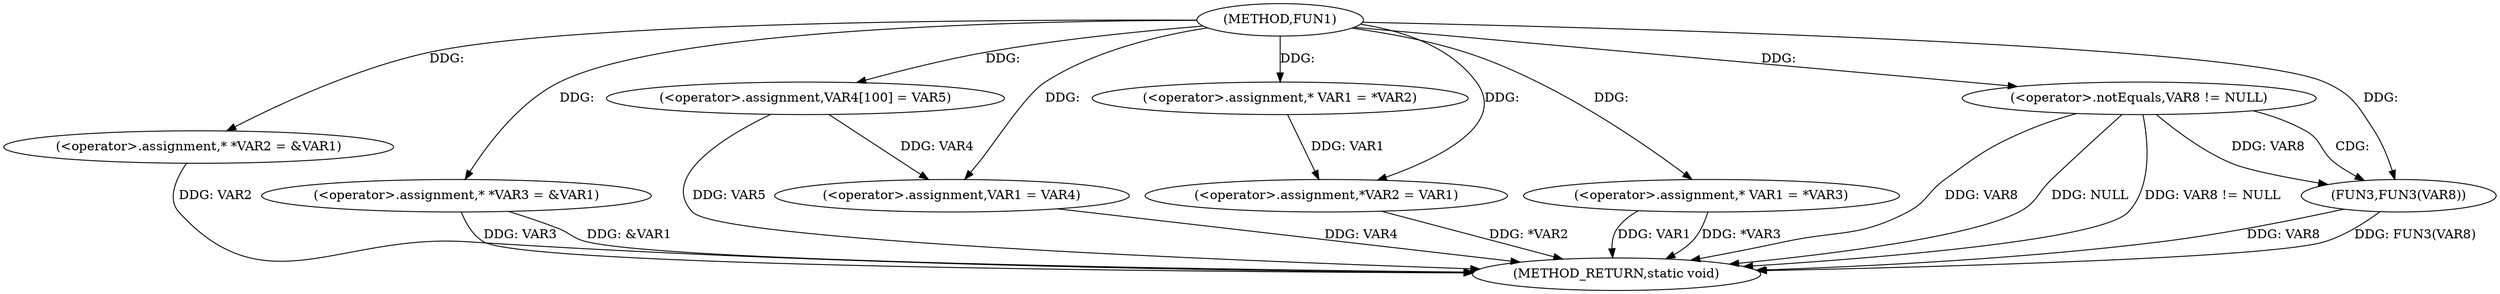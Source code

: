 digraph FUN1 {  
"1000100" [label = "(METHOD,FUN1)" ]
"1000145" [label = "(METHOD_RETURN,static void)" ]
"1000104" [label = "(<operator>.assignment,* *VAR2 = &VAR1)" ]
"1000109" [label = "(<operator>.assignment,* *VAR3 = &VAR1)" ]
"1000114" [label = "(<operator>.assignment,VAR4[100] = VAR5)" ]
"1000117" [label = "(<operator>.assignment,VAR1 = VAR4)" ]
"1000122" [label = "(<operator>.assignment,* VAR1 = *VAR2)" ]
"1000126" [label = "(<operator>.assignment,*VAR2 = VAR1)" ]
"1000132" [label = "(<operator>.assignment,* VAR1 = *VAR3)" ]
"1000139" [label = "(<operator>.notEquals,VAR8 != NULL)" ]
"1000143" [label = "(FUN3,FUN3(VAR8))" ]
  "1000104" -> "1000145"  [ label = "DDG: VAR2"] 
  "1000139" -> "1000145"  [ label = "DDG: VAR8"] 
  "1000126" -> "1000145"  [ label = "DDG: *VAR2"] 
  "1000132" -> "1000145"  [ label = "DDG: VAR1"] 
  "1000109" -> "1000145"  [ label = "DDG: VAR3"] 
  "1000117" -> "1000145"  [ label = "DDG: VAR4"] 
  "1000139" -> "1000145"  [ label = "DDG: NULL"] 
  "1000139" -> "1000145"  [ label = "DDG: VAR8 != NULL"] 
  "1000143" -> "1000145"  [ label = "DDG: VAR8"] 
  "1000132" -> "1000145"  [ label = "DDG: *VAR3"] 
  "1000143" -> "1000145"  [ label = "DDG: FUN3(VAR8)"] 
  "1000109" -> "1000145"  [ label = "DDG: &VAR1"] 
  "1000114" -> "1000145"  [ label = "DDG: VAR5"] 
  "1000100" -> "1000104"  [ label = "DDG: "] 
  "1000100" -> "1000109"  [ label = "DDG: "] 
  "1000100" -> "1000114"  [ label = "DDG: "] 
  "1000114" -> "1000117"  [ label = "DDG: VAR4"] 
  "1000100" -> "1000117"  [ label = "DDG: "] 
  "1000100" -> "1000122"  [ label = "DDG: "] 
  "1000122" -> "1000126"  [ label = "DDG: VAR1"] 
  "1000100" -> "1000126"  [ label = "DDG: "] 
  "1000100" -> "1000132"  [ label = "DDG: "] 
  "1000100" -> "1000139"  [ label = "DDG: "] 
  "1000139" -> "1000143"  [ label = "DDG: VAR8"] 
  "1000100" -> "1000143"  [ label = "DDG: "] 
  "1000139" -> "1000143"  [ label = "CDG: "] 
}
